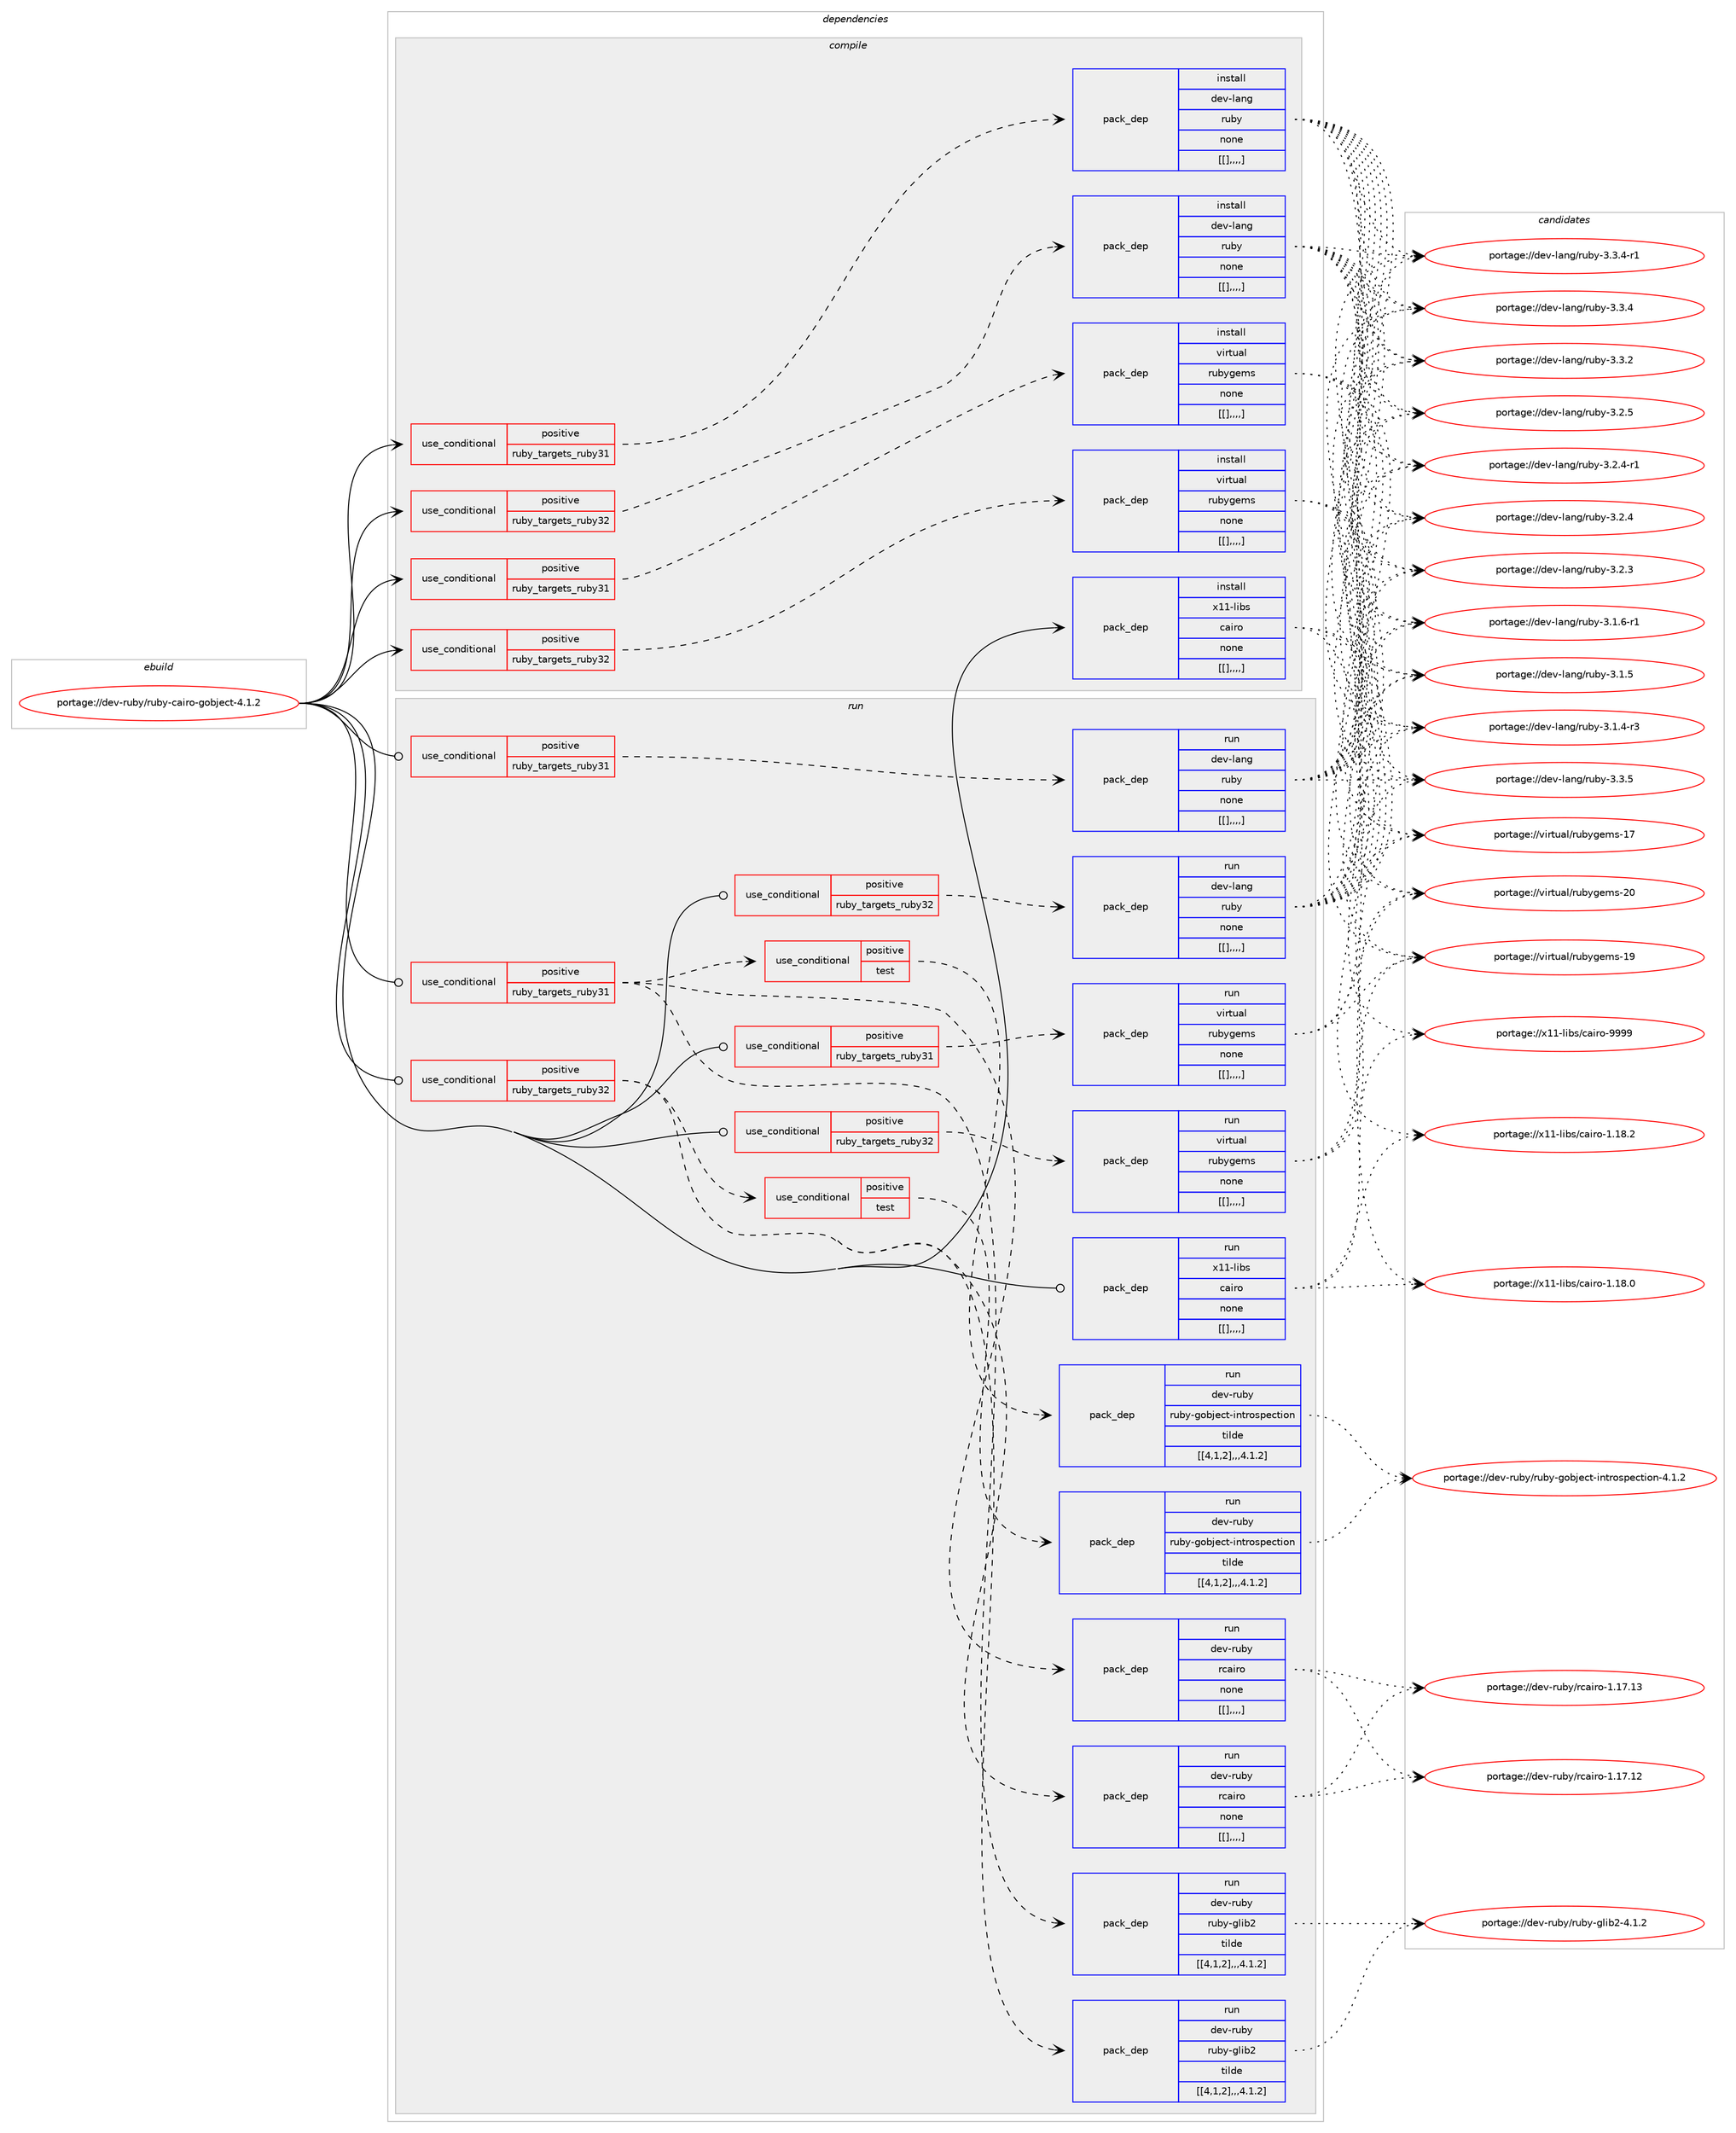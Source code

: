 digraph prolog {

# *************
# Graph options
# *************

newrank=true;
concentrate=true;
compound=true;
graph [rankdir=LR,fontname=Helvetica,fontsize=10,ranksep=1.5];#, ranksep=2.5, nodesep=0.2];
edge  [arrowhead=vee];
node  [fontname=Helvetica,fontsize=10];

# **********
# The ebuild
# **********

subgraph cluster_leftcol {
color=gray;
label=<<i>ebuild</i>>;
id [label="portage://dev-ruby/ruby-cairo-gobject-4.1.2", color=red, width=4, href="../dev-ruby/ruby-cairo-gobject-4.1.2.svg"];
}

# ****************
# The dependencies
# ****************

subgraph cluster_midcol {
color=gray;
label=<<i>dependencies</i>>;
subgraph cluster_compile {
fillcolor="#eeeeee";
style=filled;
label=<<i>compile</i>>;
subgraph cond56896 {
dependency203854 [label=<<TABLE BORDER="0" CELLBORDER="1" CELLSPACING="0" CELLPADDING="4"><TR><TD ROWSPAN="3" CELLPADDING="10">use_conditional</TD></TR><TR><TD>positive</TD></TR><TR><TD>ruby_targets_ruby31</TD></TR></TABLE>>, shape=none, color=red];
subgraph pack145581 {
dependency203855 [label=<<TABLE BORDER="0" CELLBORDER="1" CELLSPACING="0" CELLPADDING="4" WIDTH="220"><TR><TD ROWSPAN="6" CELLPADDING="30">pack_dep</TD></TR><TR><TD WIDTH="110">install</TD></TR><TR><TD>dev-lang</TD></TR><TR><TD>ruby</TD></TR><TR><TD>none</TD></TR><TR><TD>[[],,,,]</TD></TR></TABLE>>, shape=none, color=blue];
}
dependency203854:e -> dependency203855:w [weight=20,style="dashed",arrowhead="vee"];
}
id:e -> dependency203854:w [weight=20,style="solid",arrowhead="vee"];
subgraph cond56897 {
dependency203856 [label=<<TABLE BORDER="0" CELLBORDER="1" CELLSPACING="0" CELLPADDING="4"><TR><TD ROWSPAN="3" CELLPADDING="10">use_conditional</TD></TR><TR><TD>positive</TD></TR><TR><TD>ruby_targets_ruby31</TD></TR></TABLE>>, shape=none, color=red];
subgraph pack145582 {
dependency203857 [label=<<TABLE BORDER="0" CELLBORDER="1" CELLSPACING="0" CELLPADDING="4" WIDTH="220"><TR><TD ROWSPAN="6" CELLPADDING="30">pack_dep</TD></TR><TR><TD WIDTH="110">install</TD></TR><TR><TD>virtual</TD></TR><TR><TD>rubygems</TD></TR><TR><TD>none</TD></TR><TR><TD>[[],,,,]</TD></TR></TABLE>>, shape=none, color=blue];
}
dependency203856:e -> dependency203857:w [weight=20,style="dashed",arrowhead="vee"];
}
id:e -> dependency203856:w [weight=20,style="solid",arrowhead="vee"];
subgraph cond56898 {
dependency203858 [label=<<TABLE BORDER="0" CELLBORDER="1" CELLSPACING="0" CELLPADDING="4"><TR><TD ROWSPAN="3" CELLPADDING="10">use_conditional</TD></TR><TR><TD>positive</TD></TR><TR><TD>ruby_targets_ruby32</TD></TR></TABLE>>, shape=none, color=red];
subgraph pack145583 {
dependency203859 [label=<<TABLE BORDER="0" CELLBORDER="1" CELLSPACING="0" CELLPADDING="4" WIDTH="220"><TR><TD ROWSPAN="6" CELLPADDING="30">pack_dep</TD></TR><TR><TD WIDTH="110">install</TD></TR><TR><TD>dev-lang</TD></TR><TR><TD>ruby</TD></TR><TR><TD>none</TD></TR><TR><TD>[[],,,,]</TD></TR></TABLE>>, shape=none, color=blue];
}
dependency203858:e -> dependency203859:w [weight=20,style="dashed",arrowhead="vee"];
}
id:e -> dependency203858:w [weight=20,style="solid",arrowhead="vee"];
subgraph cond56899 {
dependency203860 [label=<<TABLE BORDER="0" CELLBORDER="1" CELLSPACING="0" CELLPADDING="4"><TR><TD ROWSPAN="3" CELLPADDING="10">use_conditional</TD></TR><TR><TD>positive</TD></TR><TR><TD>ruby_targets_ruby32</TD></TR></TABLE>>, shape=none, color=red];
subgraph pack145584 {
dependency203861 [label=<<TABLE BORDER="0" CELLBORDER="1" CELLSPACING="0" CELLPADDING="4" WIDTH="220"><TR><TD ROWSPAN="6" CELLPADDING="30">pack_dep</TD></TR><TR><TD WIDTH="110">install</TD></TR><TR><TD>virtual</TD></TR><TR><TD>rubygems</TD></TR><TR><TD>none</TD></TR><TR><TD>[[],,,,]</TD></TR></TABLE>>, shape=none, color=blue];
}
dependency203860:e -> dependency203861:w [weight=20,style="dashed",arrowhead="vee"];
}
id:e -> dependency203860:w [weight=20,style="solid",arrowhead="vee"];
subgraph pack145585 {
dependency203862 [label=<<TABLE BORDER="0" CELLBORDER="1" CELLSPACING="0" CELLPADDING="4" WIDTH="220"><TR><TD ROWSPAN="6" CELLPADDING="30">pack_dep</TD></TR><TR><TD WIDTH="110">install</TD></TR><TR><TD>x11-libs</TD></TR><TR><TD>cairo</TD></TR><TR><TD>none</TD></TR><TR><TD>[[],,,,]</TD></TR></TABLE>>, shape=none, color=blue];
}
id:e -> dependency203862:w [weight=20,style="solid",arrowhead="vee"];
}
subgraph cluster_compileandrun {
fillcolor="#eeeeee";
style=filled;
label=<<i>compile and run</i>>;
}
subgraph cluster_run {
fillcolor="#eeeeee";
style=filled;
label=<<i>run</i>>;
subgraph cond56900 {
dependency203863 [label=<<TABLE BORDER="0" CELLBORDER="1" CELLSPACING="0" CELLPADDING="4"><TR><TD ROWSPAN="3" CELLPADDING="10">use_conditional</TD></TR><TR><TD>positive</TD></TR><TR><TD>ruby_targets_ruby31</TD></TR></TABLE>>, shape=none, color=red];
subgraph pack145586 {
dependency203864 [label=<<TABLE BORDER="0" CELLBORDER="1" CELLSPACING="0" CELLPADDING="4" WIDTH="220"><TR><TD ROWSPAN="6" CELLPADDING="30">pack_dep</TD></TR><TR><TD WIDTH="110">run</TD></TR><TR><TD>dev-lang</TD></TR><TR><TD>ruby</TD></TR><TR><TD>none</TD></TR><TR><TD>[[],,,,]</TD></TR></TABLE>>, shape=none, color=blue];
}
dependency203863:e -> dependency203864:w [weight=20,style="dashed",arrowhead="vee"];
}
id:e -> dependency203863:w [weight=20,style="solid",arrowhead="odot"];
subgraph cond56901 {
dependency203865 [label=<<TABLE BORDER="0" CELLBORDER="1" CELLSPACING="0" CELLPADDING="4"><TR><TD ROWSPAN="3" CELLPADDING="10">use_conditional</TD></TR><TR><TD>positive</TD></TR><TR><TD>ruby_targets_ruby31</TD></TR></TABLE>>, shape=none, color=red];
subgraph pack145587 {
dependency203866 [label=<<TABLE BORDER="0" CELLBORDER="1" CELLSPACING="0" CELLPADDING="4" WIDTH="220"><TR><TD ROWSPAN="6" CELLPADDING="30">pack_dep</TD></TR><TR><TD WIDTH="110">run</TD></TR><TR><TD>dev-ruby</TD></TR><TR><TD>rcairo</TD></TR><TR><TD>none</TD></TR><TR><TD>[[],,,,]</TD></TR></TABLE>>, shape=none, color=blue];
}
dependency203865:e -> dependency203866:w [weight=20,style="dashed",arrowhead="vee"];
subgraph pack145588 {
dependency203867 [label=<<TABLE BORDER="0" CELLBORDER="1" CELLSPACING="0" CELLPADDING="4" WIDTH="220"><TR><TD ROWSPAN="6" CELLPADDING="30">pack_dep</TD></TR><TR><TD WIDTH="110">run</TD></TR><TR><TD>dev-ruby</TD></TR><TR><TD>ruby-glib2</TD></TR><TR><TD>tilde</TD></TR><TR><TD>[[4,1,2],,,4.1.2]</TD></TR></TABLE>>, shape=none, color=blue];
}
dependency203865:e -> dependency203867:w [weight=20,style="dashed",arrowhead="vee"];
subgraph cond56902 {
dependency203868 [label=<<TABLE BORDER="0" CELLBORDER="1" CELLSPACING="0" CELLPADDING="4"><TR><TD ROWSPAN="3" CELLPADDING="10">use_conditional</TD></TR><TR><TD>positive</TD></TR><TR><TD>test</TD></TR></TABLE>>, shape=none, color=red];
subgraph pack145589 {
dependency203869 [label=<<TABLE BORDER="0" CELLBORDER="1" CELLSPACING="0" CELLPADDING="4" WIDTH="220"><TR><TD ROWSPAN="6" CELLPADDING="30">pack_dep</TD></TR><TR><TD WIDTH="110">run</TD></TR><TR><TD>dev-ruby</TD></TR><TR><TD>ruby-gobject-introspection</TD></TR><TR><TD>tilde</TD></TR><TR><TD>[[4,1,2],,,4.1.2]</TD></TR></TABLE>>, shape=none, color=blue];
}
dependency203868:e -> dependency203869:w [weight=20,style="dashed",arrowhead="vee"];
}
dependency203865:e -> dependency203868:w [weight=20,style="dashed",arrowhead="vee"];
}
id:e -> dependency203865:w [weight=20,style="solid",arrowhead="odot"];
subgraph cond56903 {
dependency203870 [label=<<TABLE BORDER="0" CELLBORDER="1" CELLSPACING="0" CELLPADDING="4"><TR><TD ROWSPAN="3" CELLPADDING="10">use_conditional</TD></TR><TR><TD>positive</TD></TR><TR><TD>ruby_targets_ruby31</TD></TR></TABLE>>, shape=none, color=red];
subgraph pack145590 {
dependency203871 [label=<<TABLE BORDER="0" CELLBORDER="1" CELLSPACING="0" CELLPADDING="4" WIDTH="220"><TR><TD ROWSPAN="6" CELLPADDING="30">pack_dep</TD></TR><TR><TD WIDTH="110">run</TD></TR><TR><TD>virtual</TD></TR><TR><TD>rubygems</TD></TR><TR><TD>none</TD></TR><TR><TD>[[],,,,]</TD></TR></TABLE>>, shape=none, color=blue];
}
dependency203870:e -> dependency203871:w [weight=20,style="dashed",arrowhead="vee"];
}
id:e -> dependency203870:w [weight=20,style="solid",arrowhead="odot"];
subgraph cond56904 {
dependency203872 [label=<<TABLE BORDER="0" CELLBORDER="1" CELLSPACING="0" CELLPADDING="4"><TR><TD ROWSPAN="3" CELLPADDING="10">use_conditional</TD></TR><TR><TD>positive</TD></TR><TR><TD>ruby_targets_ruby32</TD></TR></TABLE>>, shape=none, color=red];
subgraph pack145591 {
dependency203873 [label=<<TABLE BORDER="0" CELLBORDER="1" CELLSPACING="0" CELLPADDING="4" WIDTH="220"><TR><TD ROWSPAN="6" CELLPADDING="30">pack_dep</TD></TR><TR><TD WIDTH="110">run</TD></TR><TR><TD>dev-lang</TD></TR><TR><TD>ruby</TD></TR><TR><TD>none</TD></TR><TR><TD>[[],,,,]</TD></TR></TABLE>>, shape=none, color=blue];
}
dependency203872:e -> dependency203873:w [weight=20,style="dashed",arrowhead="vee"];
}
id:e -> dependency203872:w [weight=20,style="solid",arrowhead="odot"];
subgraph cond56905 {
dependency203874 [label=<<TABLE BORDER="0" CELLBORDER="1" CELLSPACING="0" CELLPADDING="4"><TR><TD ROWSPAN="3" CELLPADDING="10">use_conditional</TD></TR><TR><TD>positive</TD></TR><TR><TD>ruby_targets_ruby32</TD></TR></TABLE>>, shape=none, color=red];
subgraph pack145592 {
dependency203875 [label=<<TABLE BORDER="0" CELLBORDER="1" CELLSPACING="0" CELLPADDING="4" WIDTH="220"><TR><TD ROWSPAN="6" CELLPADDING="30">pack_dep</TD></TR><TR><TD WIDTH="110">run</TD></TR><TR><TD>dev-ruby</TD></TR><TR><TD>rcairo</TD></TR><TR><TD>none</TD></TR><TR><TD>[[],,,,]</TD></TR></TABLE>>, shape=none, color=blue];
}
dependency203874:e -> dependency203875:w [weight=20,style="dashed",arrowhead="vee"];
subgraph pack145593 {
dependency203876 [label=<<TABLE BORDER="0" CELLBORDER="1" CELLSPACING="0" CELLPADDING="4" WIDTH="220"><TR><TD ROWSPAN="6" CELLPADDING="30">pack_dep</TD></TR><TR><TD WIDTH="110">run</TD></TR><TR><TD>dev-ruby</TD></TR><TR><TD>ruby-glib2</TD></TR><TR><TD>tilde</TD></TR><TR><TD>[[4,1,2],,,4.1.2]</TD></TR></TABLE>>, shape=none, color=blue];
}
dependency203874:e -> dependency203876:w [weight=20,style="dashed",arrowhead="vee"];
subgraph cond56906 {
dependency203877 [label=<<TABLE BORDER="0" CELLBORDER="1" CELLSPACING="0" CELLPADDING="4"><TR><TD ROWSPAN="3" CELLPADDING="10">use_conditional</TD></TR><TR><TD>positive</TD></TR><TR><TD>test</TD></TR></TABLE>>, shape=none, color=red];
subgraph pack145594 {
dependency203878 [label=<<TABLE BORDER="0" CELLBORDER="1" CELLSPACING="0" CELLPADDING="4" WIDTH="220"><TR><TD ROWSPAN="6" CELLPADDING="30">pack_dep</TD></TR><TR><TD WIDTH="110">run</TD></TR><TR><TD>dev-ruby</TD></TR><TR><TD>ruby-gobject-introspection</TD></TR><TR><TD>tilde</TD></TR><TR><TD>[[4,1,2],,,4.1.2]</TD></TR></TABLE>>, shape=none, color=blue];
}
dependency203877:e -> dependency203878:w [weight=20,style="dashed",arrowhead="vee"];
}
dependency203874:e -> dependency203877:w [weight=20,style="dashed",arrowhead="vee"];
}
id:e -> dependency203874:w [weight=20,style="solid",arrowhead="odot"];
subgraph cond56907 {
dependency203879 [label=<<TABLE BORDER="0" CELLBORDER="1" CELLSPACING="0" CELLPADDING="4"><TR><TD ROWSPAN="3" CELLPADDING="10">use_conditional</TD></TR><TR><TD>positive</TD></TR><TR><TD>ruby_targets_ruby32</TD></TR></TABLE>>, shape=none, color=red];
subgraph pack145595 {
dependency203880 [label=<<TABLE BORDER="0" CELLBORDER="1" CELLSPACING="0" CELLPADDING="4" WIDTH="220"><TR><TD ROWSPAN="6" CELLPADDING="30">pack_dep</TD></TR><TR><TD WIDTH="110">run</TD></TR><TR><TD>virtual</TD></TR><TR><TD>rubygems</TD></TR><TR><TD>none</TD></TR><TR><TD>[[],,,,]</TD></TR></TABLE>>, shape=none, color=blue];
}
dependency203879:e -> dependency203880:w [weight=20,style="dashed",arrowhead="vee"];
}
id:e -> dependency203879:w [weight=20,style="solid",arrowhead="odot"];
subgraph pack145596 {
dependency203881 [label=<<TABLE BORDER="0" CELLBORDER="1" CELLSPACING="0" CELLPADDING="4" WIDTH="220"><TR><TD ROWSPAN="6" CELLPADDING="30">pack_dep</TD></TR><TR><TD WIDTH="110">run</TD></TR><TR><TD>x11-libs</TD></TR><TR><TD>cairo</TD></TR><TR><TD>none</TD></TR><TR><TD>[[],,,,]</TD></TR></TABLE>>, shape=none, color=blue];
}
id:e -> dependency203881:w [weight=20,style="solid",arrowhead="odot"];
}
}

# **************
# The candidates
# **************

subgraph cluster_choices {
rank=same;
color=gray;
label=<<i>candidates</i>>;

subgraph choice145581 {
color=black;
nodesep=1;
choice10010111845108971101034711411798121455146514653 [label="portage://dev-lang/ruby-3.3.5", color=red, width=4,href="../dev-lang/ruby-3.3.5.svg"];
choice100101118451089711010347114117981214551465146524511449 [label="portage://dev-lang/ruby-3.3.4-r1", color=red, width=4,href="../dev-lang/ruby-3.3.4-r1.svg"];
choice10010111845108971101034711411798121455146514652 [label="portage://dev-lang/ruby-3.3.4", color=red, width=4,href="../dev-lang/ruby-3.3.4.svg"];
choice10010111845108971101034711411798121455146514650 [label="portage://dev-lang/ruby-3.3.2", color=red, width=4,href="../dev-lang/ruby-3.3.2.svg"];
choice10010111845108971101034711411798121455146504653 [label="portage://dev-lang/ruby-3.2.5", color=red, width=4,href="../dev-lang/ruby-3.2.5.svg"];
choice100101118451089711010347114117981214551465046524511449 [label="portage://dev-lang/ruby-3.2.4-r1", color=red, width=4,href="../dev-lang/ruby-3.2.4-r1.svg"];
choice10010111845108971101034711411798121455146504652 [label="portage://dev-lang/ruby-3.2.4", color=red, width=4,href="../dev-lang/ruby-3.2.4.svg"];
choice10010111845108971101034711411798121455146504651 [label="portage://dev-lang/ruby-3.2.3", color=red, width=4,href="../dev-lang/ruby-3.2.3.svg"];
choice100101118451089711010347114117981214551464946544511449 [label="portage://dev-lang/ruby-3.1.6-r1", color=red, width=4,href="../dev-lang/ruby-3.1.6-r1.svg"];
choice10010111845108971101034711411798121455146494653 [label="portage://dev-lang/ruby-3.1.5", color=red, width=4,href="../dev-lang/ruby-3.1.5.svg"];
choice100101118451089711010347114117981214551464946524511451 [label="portage://dev-lang/ruby-3.1.4-r3", color=red, width=4,href="../dev-lang/ruby-3.1.4-r3.svg"];
dependency203855:e -> choice10010111845108971101034711411798121455146514653:w [style=dotted,weight="100"];
dependency203855:e -> choice100101118451089711010347114117981214551465146524511449:w [style=dotted,weight="100"];
dependency203855:e -> choice10010111845108971101034711411798121455146514652:w [style=dotted,weight="100"];
dependency203855:e -> choice10010111845108971101034711411798121455146514650:w [style=dotted,weight="100"];
dependency203855:e -> choice10010111845108971101034711411798121455146504653:w [style=dotted,weight="100"];
dependency203855:e -> choice100101118451089711010347114117981214551465046524511449:w [style=dotted,weight="100"];
dependency203855:e -> choice10010111845108971101034711411798121455146504652:w [style=dotted,weight="100"];
dependency203855:e -> choice10010111845108971101034711411798121455146504651:w [style=dotted,weight="100"];
dependency203855:e -> choice100101118451089711010347114117981214551464946544511449:w [style=dotted,weight="100"];
dependency203855:e -> choice10010111845108971101034711411798121455146494653:w [style=dotted,weight="100"];
dependency203855:e -> choice100101118451089711010347114117981214551464946524511451:w [style=dotted,weight="100"];
}
subgraph choice145582 {
color=black;
nodesep=1;
choice118105114116117971084711411798121103101109115455048 [label="portage://virtual/rubygems-20", color=red, width=4,href="../virtual/rubygems-20.svg"];
choice118105114116117971084711411798121103101109115454957 [label="portage://virtual/rubygems-19", color=red, width=4,href="../virtual/rubygems-19.svg"];
choice118105114116117971084711411798121103101109115454955 [label="portage://virtual/rubygems-17", color=red, width=4,href="../virtual/rubygems-17.svg"];
dependency203857:e -> choice118105114116117971084711411798121103101109115455048:w [style=dotted,weight="100"];
dependency203857:e -> choice118105114116117971084711411798121103101109115454957:w [style=dotted,weight="100"];
dependency203857:e -> choice118105114116117971084711411798121103101109115454955:w [style=dotted,weight="100"];
}
subgraph choice145583 {
color=black;
nodesep=1;
choice10010111845108971101034711411798121455146514653 [label="portage://dev-lang/ruby-3.3.5", color=red, width=4,href="../dev-lang/ruby-3.3.5.svg"];
choice100101118451089711010347114117981214551465146524511449 [label="portage://dev-lang/ruby-3.3.4-r1", color=red, width=4,href="../dev-lang/ruby-3.3.4-r1.svg"];
choice10010111845108971101034711411798121455146514652 [label="portage://dev-lang/ruby-3.3.4", color=red, width=4,href="../dev-lang/ruby-3.3.4.svg"];
choice10010111845108971101034711411798121455146514650 [label="portage://dev-lang/ruby-3.3.2", color=red, width=4,href="../dev-lang/ruby-3.3.2.svg"];
choice10010111845108971101034711411798121455146504653 [label="portage://dev-lang/ruby-3.2.5", color=red, width=4,href="../dev-lang/ruby-3.2.5.svg"];
choice100101118451089711010347114117981214551465046524511449 [label="portage://dev-lang/ruby-3.2.4-r1", color=red, width=4,href="../dev-lang/ruby-3.2.4-r1.svg"];
choice10010111845108971101034711411798121455146504652 [label="portage://dev-lang/ruby-3.2.4", color=red, width=4,href="../dev-lang/ruby-3.2.4.svg"];
choice10010111845108971101034711411798121455146504651 [label="portage://dev-lang/ruby-3.2.3", color=red, width=4,href="../dev-lang/ruby-3.2.3.svg"];
choice100101118451089711010347114117981214551464946544511449 [label="portage://dev-lang/ruby-3.1.6-r1", color=red, width=4,href="../dev-lang/ruby-3.1.6-r1.svg"];
choice10010111845108971101034711411798121455146494653 [label="portage://dev-lang/ruby-3.1.5", color=red, width=4,href="../dev-lang/ruby-3.1.5.svg"];
choice100101118451089711010347114117981214551464946524511451 [label="portage://dev-lang/ruby-3.1.4-r3", color=red, width=4,href="../dev-lang/ruby-3.1.4-r3.svg"];
dependency203859:e -> choice10010111845108971101034711411798121455146514653:w [style=dotted,weight="100"];
dependency203859:e -> choice100101118451089711010347114117981214551465146524511449:w [style=dotted,weight="100"];
dependency203859:e -> choice10010111845108971101034711411798121455146514652:w [style=dotted,weight="100"];
dependency203859:e -> choice10010111845108971101034711411798121455146514650:w [style=dotted,weight="100"];
dependency203859:e -> choice10010111845108971101034711411798121455146504653:w [style=dotted,weight="100"];
dependency203859:e -> choice100101118451089711010347114117981214551465046524511449:w [style=dotted,weight="100"];
dependency203859:e -> choice10010111845108971101034711411798121455146504652:w [style=dotted,weight="100"];
dependency203859:e -> choice10010111845108971101034711411798121455146504651:w [style=dotted,weight="100"];
dependency203859:e -> choice100101118451089711010347114117981214551464946544511449:w [style=dotted,weight="100"];
dependency203859:e -> choice10010111845108971101034711411798121455146494653:w [style=dotted,weight="100"];
dependency203859:e -> choice100101118451089711010347114117981214551464946524511451:w [style=dotted,weight="100"];
}
subgraph choice145584 {
color=black;
nodesep=1;
choice118105114116117971084711411798121103101109115455048 [label="portage://virtual/rubygems-20", color=red, width=4,href="../virtual/rubygems-20.svg"];
choice118105114116117971084711411798121103101109115454957 [label="portage://virtual/rubygems-19", color=red, width=4,href="../virtual/rubygems-19.svg"];
choice118105114116117971084711411798121103101109115454955 [label="portage://virtual/rubygems-17", color=red, width=4,href="../virtual/rubygems-17.svg"];
dependency203861:e -> choice118105114116117971084711411798121103101109115455048:w [style=dotted,weight="100"];
dependency203861:e -> choice118105114116117971084711411798121103101109115454957:w [style=dotted,weight="100"];
dependency203861:e -> choice118105114116117971084711411798121103101109115454955:w [style=dotted,weight="100"];
}
subgraph choice145585 {
color=black;
nodesep=1;
choice120494945108105981154799971051141114557575757 [label="portage://x11-libs/cairo-9999", color=red, width=4,href="../x11-libs/cairo-9999.svg"];
choice1204949451081059811547999710511411145494649564650 [label="portage://x11-libs/cairo-1.18.2", color=red, width=4,href="../x11-libs/cairo-1.18.2.svg"];
choice1204949451081059811547999710511411145494649564648 [label="portage://x11-libs/cairo-1.18.0", color=red, width=4,href="../x11-libs/cairo-1.18.0.svg"];
dependency203862:e -> choice120494945108105981154799971051141114557575757:w [style=dotted,weight="100"];
dependency203862:e -> choice1204949451081059811547999710511411145494649564650:w [style=dotted,weight="100"];
dependency203862:e -> choice1204949451081059811547999710511411145494649564648:w [style=dotted,weight="100"];
}
subgraph choice145586 {
color=black;
nodesep=1;
choice10010111845108971101034711411798121455146514653 [label="portage://dev-lang/ruby-3.3.5", color=red, width=4,href="../dev-lang/ruby-3.3.5.svg"];
choice100101118451089711010347114117981214551465146524511449 [label="portage://dev-lang/ruby-3.3.4-r1", color=red, width=4,href="../dev-lang/ruby-3.3.4-r1.svg"];
choice10010111845108971101034711411798121455146514652 [label="portage://dev-lang/ruby-3.3.4", color=red, width=4,href="../dev-lang/ruby-3.3.4.svg"];
choice10010111845108971101034711411798121455146514650 [label="portage://dev-lang/ruby-3.3.2", color=red, width=4,href="../dev-lang/ruby-3.3.2.svg"];
choice10010111845108971101034711411798121455146504653 [label="portage://dev-lang/ruby-3.2.5", color=red, width=4,href="../dev-lang/ruby-3.2.5.svg"];
choice100101118451089711010347114117981214551465046524511449 [label="portage://dev-lang/ruby-3.2.4-r1", color=red, width=4,href="../dev-lang/ruby-3.2.4-r1.svg"];
choice10010111845108971101034711411798121455146504652 [label="portage://dev-lang/ruby-3.2.4", color=red, width=4,href="../dev-lang/ruby-3.2.4.svg"];
choice10010111845108971101034711411798121455146504651 [label="portage://dev-lang/ruby-3.2.3", color=red, width=4,href="../dev-lang/ruby-3.2.3.svg"];
choice100101118451089711010347114117981214551464946544511449 [label="portage://dev-lang/ruby-3.1.6-r1", color=red, width=4,href="../dev-lang/ruby-3.1.6-r1.svg"];
choice10010111845108971101034711411798121455146494653 [label="portage://dev-lang/ruby-3.1.5", color=red, width=4,href="../dev-lang/ruby-3.1.5.svg"];
choice100101118451089711010347114117981214551464946524511451 [label="portage://dev-lang/ruby-3.1.4-r3", color=red, width=4,href="../dev-lang/ruby-3.1.4-r3.svg"];
dependency203864:e -> choice10010111845108971101034711411798121455146514653:w [style=dotted,weight="100"];
dependency203864:e -> choice100101118451089711010347114117981214551465146524511449:w [style=dotted,weight="100"];
dependency203864:e -> choice10010111845108971101034711411798121455146514652:w [style=dotted,weight="100"];
dependency203864:e -> choice10010111845108971101034711411798121455146514650:w [style=dotted,weight="100"];
dependency203864:e -> choice10010111845108971101034711411798121455146504653:w [style=dotted,weight="100"];
dependency203864:e -> choice100101118451089711010347114117981214551465046524511449:w [style=dotted,weight="100"];
dependency203864:e -> choice10010111845108971101034711411798121455146504652:w [style=dotted,weight="100"];
dependency203864:e -> choice10010111845108971101034711411798121455146504651:w [style=dotted,weight="100"];
dependency203864:e -> choice100101118451089711010347114117981214551464946544511449:w [style=dotted,weight="100"];
dependency203864:e -> choice10010111845108971101034711411798121455146494653:w [style=dotted,weight="100"];
dependency203864:e -> choice100101118451089711010347114117981214551464946524511451:w [style=dotted,weight="100"];
}
subgraph choice145587 {
color=black;
nodesep=1;
choice10010111845114117981214711499971051141114549464955464951 [label="portage://dev-ruby/rcairo-1.17.13", color=red, width=4,href="../dev-ruby/rcairo-1.17.13.svg"];
choice10010111845114117981214711499971051141114549464955464950 [label="portage://dev-ruby/rcairo-1.17.12", color=red, width=4,href="../dev-ruby/rcairo-1.17.12.svg"];
dependency203866:e -> choice10010111845114117981214711499971051141114549464955464951:w [style=dotted,weight="100"];
dependency203866:e -> choice10010111845114117981214711499971051141114549464955464950:w [style=dotted,weight="100"];
}
subgraph choice145588 {
color=black;
nodesep=1;
choice10010111845114117981214711411798121451031081059850455246494650 [label="portage://dev-ruby/ruby-glib2-4.1.2", color=red, width=4,href="../dev-ruby/ruby-glib2-4.1.2.svg"];
dependency203867:e -> choice10010111845114117981214711411798121451031081059850455246494650:w [style=dotted,weight="100"];
}
subgraph choice145589 {
color=black;
nodesep=1;
choice100101118451141179812147114117981214510311198106101991164510511011611411111511210199116105111110455246494650 [label="portage://dev-ruby/ruby-gobject-introspection-4.1.2", color=red, width=4,href="../dev-ruby/ruby-gobject-introspection-4.1.2.svg"];
dependency203869:e -> choice100101118451141179812147114117981214510311198106101991164510511011611411111511210199116105111110455246494650:w [style=dotted,weight="100"];
}
subgraph choice145590 {
color=black;
nodesep=1;
choice118105114116117971084711411798121103101109115455048 [label="portage://virtual/rubygems-20", color=red, width=4,href="../virtual/rubygems-20.svg"];
choice118105114116117971084711411798121103101109115454957 [label="portage://virtual/rubygems-19", color=red, width=4,href="../virtual/rubygems-19.svg"];
choice118105114116117971084711411798121103101109115454955 [label="portage://virtual/rubygems-17", color=red, width=4,href="../virtual/rubygems-17.svg"];
dependency203871:e -> choice118105114116117971084711411798121103101109115455048:w [style=dotted,weight="100"];
dependency203871:e -> choice118105114116117971084711411798121103101109115454957:w [style=dotted,weight="100"];
dependency203871:e -> choice118105114116117971084711411798121103101109115454955:w [style=dotted,weight="100"];
}
subgraph choice145591 {
color=black;
nodesep=1;
choice10010111845108971101034711411798121455146514653 [label="portage://dev-lang/ruby-3.3.5", color=red, width=4,href="../dev-lang/ruby-3.3.5.svg"];
choice100101118451089711010347114117981214551465146524511449 [label="portage://dev-lang/ruby-3.3.4-r1", color=red, width=4,href="../dev-lang/ruby-3.3.4-r1.svg"];
choice10010111845108971101034711411798121455146514652 [label="portage://dev-lang/ruby-3.3.4", color=red, width=4,href="../dev-lang/ruby-3.3.4.svg"];
choice10010111845108971101034711411798121455146514650 [label="portage://dev-lang/ruby-3.3.2", color=red, width=4,href="../dev-lang/ruby-3.3.2.svg"];
choice10010111845108971101034711411798121455146504653 [label="portage://dev-lang/ruby-3.2.5", color=red, width=4,href="../dev-lang/ruby-3.2.5.svg"];
choice100101118451089711010347114117981214551465046524511449 [label="portage://dev-lang/ruby-3.2.4-r1", color=red, width=4,href="../dev-lang/ruby-3.2.4-r1.svg"];
choice10010111845108971101034711411798121455146504652 [label="portage://dev-lang/ruby-3.2.4", color=red, width=4,href="../dev-lang/ruby-3.2.4.svg"];
choice10010111845108971101034711411798121455146504651 [label="portage://dev-lang/ruby-3.2.3", color=red, width=4,href="../dev-lang/ruby-3.2.3.svg"];
choice100101118451089711010347114117981214551464946544511449 [label="portage://dev-lang/ruby-3.1.6-r1", color=red, width=4,href="../dev-lang/ruby-3.1.6-r1.svg"];
choice10010111845108971101034711411798121455146494653 [label="portage://dev-lang/ruby-3.1.5", color=red, width=4,href="../dev-lang/ruby-3.1.5.svg"];
choice100101118451089711010347114117981214551464946524511451 [label="portage://dev-lang/ruby-3.1.4-r3", color=red, width=4,href="../dev-lang/ruby-3.1.4-r3.svg"];
dependency203873:e -> choice10010111845108971101034711411798121455146514653:w [style=dotted,weight="100"];
dependency203873:e -> choice100101118451089711010347114117981214551465146524511449:w [style=dotted,weight="100"];
dependency203873:e -> choice10010111845108971101034711411798121455146514652:w [style=dotted,weight="100"];
dependency203873:e -> choice10010111845108971101034711411798121455146514650:w [style=dotted,weight="100"];
dependency203873:e -> choice10010111845108971101034711411798121455146504653:w [style=dotted,weight="100"];
dependency203873:e -> choice100101118451089711010347114117981214551465046524511449:w [style=dotted,weight="100"];
dependency203873:e -> choice10010111845108971101034711411798121455146504652:w [style=dotted,weight="100"];
dependency203873:e -> choice10010111845108971101034711411798121455146504651:w [style=dotted,weight="100"];
dependency203873:e -> choice100101118451089711010347114117981214551464946544511449:w [style=dotted,weight="100"];
dependency203873:e -> choice10010111845108971101034711411798121455146494653:w [style=dotted,weight="100"];
dependency203873:e -> choice100101118451089711010347114117981214551464946524511451:w [style=dotted,weight="100"];
}
subgraph choice145592 {
color=black;
nodesep=1;
choice10010111845114117981214711499971051141114549464955464951 [label="portage://dev-ruby/rcairo-1.17.13", color=red, width=4,href="../dev-ruby/rcairo-1.17.13.svg"];
choice10010111845114117981214711499971051141114549464955464950 [label="portage://dev-ruby/rcairo-1.17.12", color=red, width=4,href="../dev-ruby/rcairo-1.17.12.svg"];
dependency203875:e -> choice10010111845114117981214711499971051141114549464955464951:w [style=dotted,weight="100"];
dependency203875:e -> choice10010111845114117981214711499971051141114549464955464950:w [style=dotted,weight="100"];
}
subgraph choice145593 {
color=black;
nodesep=1;
choice10010111845114117981214711411798121451031081059850455246494650 [label="portage://dev-ruby/ruby-glib2-4.1.2", color=red, width=4,href="../dev-ruby/ruby-glib2-4.1.2.svg"];
dependency203876:e -> choice10010111845114117981214711411798121451031081059850455246494650:w [style=dotted,weight="100"];
}
subgraph choice145594 {
color=black;
nodesep=1;
choice100101118451141179812147114117981214510311198106101991164510511011611411111511210199116105111110455246494650 [label="portage://dev-ruby/ruby-gobject-introspection-4.1.2", color=red, width=4,href="../dev-ruby/ruby-gobject-introspection-4.1.2.svg"];
dependency203878:e -> choice100101118451141179812147114117981214510311198106101991164510511011611411111511210199116105111110455246494650:w [style=dotted,weight="100"];
}
subgraph choice145595 {
color=black;
nodesep=1;
choice118105114116117971084711411798121103101109115455048 [label="portage://virtual/rubygems-20", color=red, width=4,href="../virtual/rubygems-20.svg"];
choice118105114116117971084711411798121103101109115454957 [label="portage://virtual/rubygems-19", color=red, width=4,href="../virtual/rubygems-19.svg"];
choice118105114116117971084711411798121103101109115454955 [label="portage://virtual/rubygems-17", color=red, width=4,href="../virtual/rubygems-17.svg"];
dependency203880:e -> choice118105114116117971084711411798121103101109115455048:w [style=dotted,weight="100"];
dependency203880:e -> choice118105114116117971084711411798121103101109115454957:w [style=dotted,weight="100"];
dependency203880:e -> choice118105114116117971084711411798121103101109115454955:w [style=dotted,weight="100"];
}
subgraph choice145596 {
color=black;
nodesep=1;
choice120494945108105981154799971051141114557575757 [label="portage://x11-libs/cairo-9999", color=red, width=4,href="../x11-libs/cairo-9999.svg"];
choice1204949451081059811547999710511411145494649564650 [label="portage://x11-libs/cairo-1.18.2", color=red, width=4,href="../x11-libs/cairo-1.18.2.svg"];
choice1204949451081059811547999710511411145494649564648 [label="portage://x11-libs/cairo-1.18.0", color=red, width=4,href="../x11-libs/cairo-1.18.0.svg"];
dependency203881:e -> choice120494945108105981154799971051141114557575757:w [style=dotted,weight="100"];
dependency203881:e -> choice1204949451081059811547999710511411145494649564650:w [style=dotted,weight="100"];
dependency203881:e -> choice1204949451081059811547999710511411145494649564648:w [style=dotted,weight="100"];
}
}

}
